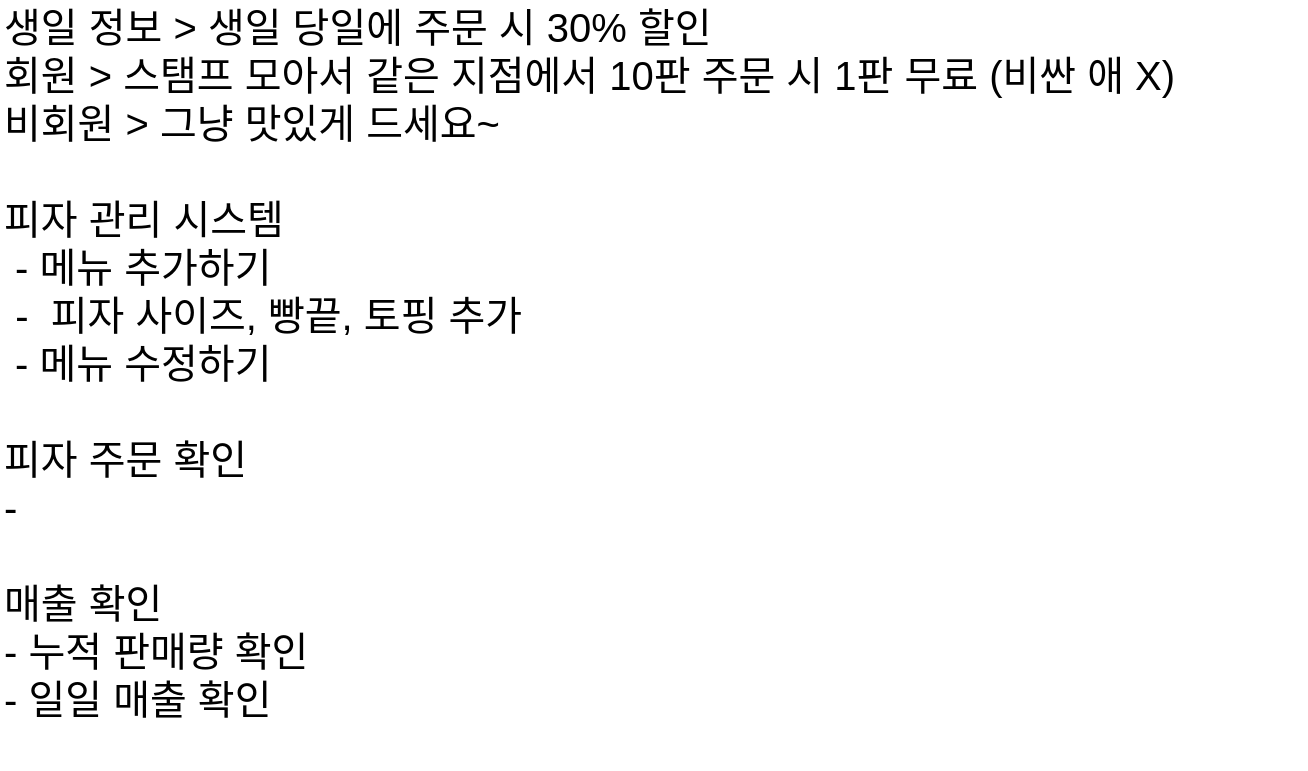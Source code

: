 <mxfile version="21.2.1" type="device">
  <diagram name="페이지-1" id="MIzfcb-dMOmaOe7L2aH7">
    <mxGraphModel dx="1044" dy="522" grid="0" gridSize="10" guides="1" tooltips="1" connect="1" arrows="1" fold="1" page="0" pageScale="1" pageWidth="827" pageHeight="1169" math="0" shadow="0">
      <root>
        <mxCell id="0" />
        <mxCell id="1" parent="0" />
        <mxCell id="gozrxqvPoM01i5FAuu6J-2" value="&lt;div style=&quot;text-align: justify; font-size: 20px;&quot;&gt;생일 정보 &amp;gt; 생일 당일에 주문 시 30% 할인&lt;/div&gt;&lt;div style=&quot;text-align: justify; font-size: 20px;&quot;&gt;회원 &amp;gt; 스탬프 모아서 같은 지점에서 10판 주문 시 1판 무료 (비싼 애 X)&lt;/div&gt;&lt;div style=&quot;text-align: justify; font-size: 20px;&quot;&gt;비회원 &amp;gt; 그냥 맛있게 드세요~&lt;/div&gt;&lt;div style=&quot;text-align: justify; font-size: 20px;&quot;&gt;&lt;br&gt;&lt;/div&gt;&lt;div style=&quot;text-align: justify; font-size: 20px;&quot;&gt;피자 관리 시스템&lt;/div&gt;&lt;div style=&quot;text-align: justify; font-size: 20px;&quot;&gt;&amp;nbsp;- 메뉴 추가하기&lt;/div&gt;&lt;div style=&quot;text-align: justify; font-size: 20px;&quot;&gt;&lt;span style=&quot;white-space: pre;&quot;&gt;	&lt;/span&gt;-&amp;nbsp; 피자 사이즈, 빵끝, 토핑 추가&amp;nbsp;&lt;br&gt;&lt;/div&gt;&lt;div style=&quot;text-align: justify; font-size: 20px;&quot;&gt;&amp;nbsp;- 메뉴 수정하기&lt;/div&gt;&lt;div style=&quot;text-align: justify; font-size: 20px;&quot;&gt;&lt;br&gt;&lt;/div&gt;&lt;div style=&quot;text-align: justify; font-size: 20px;&quot;&gt;피자 주문 확인&lt;/div&gt;&lt;div style=&quot;text-align: justify; font-size: 20px;&quot;&gt;-&amp;nbsp;&lt;/div&gt;&lt;div style=&quot;text-align: justify; font-size: 20px;&quot;&gt;&lt;br&gt;&lt;/div&gt;&lt;div style=&quot;text-align: justify; font-size: 20px;&quot;&gt;매출 확인&lt;/div&gt;&lt;div style=&quot;text-align: justify; font-size: 20px;&quot;&gt;- 누적 판매량 확인&lt;/div&gt;&lt;div style=&quot;text-align: justify; font-size: 20px;&quot;&gt;-&amp;nbsp;&lt;span style=&quot;background-color: initial;&quot;&gt;일일 매출 확인&lt;/span&gt;&lt;/div&gt;&lt;div style=&quot;text-align: justify; font-size: 20px;&quot;&gt;&lt;br&gt;&lt;/div&gt;" style="text;html=1;strokeColor=none;fillColor=none;align=left;verticalAlign=middle;whiteSpace=wrap;rounded=0;" vertex="1" parent="1">
          <mxGeometry x="29" y="106" width="653" height="251" as="geometry" />
        </mxCell>
      </root>
    </mxGraphModel>
  </diagram>
</mxfile>
